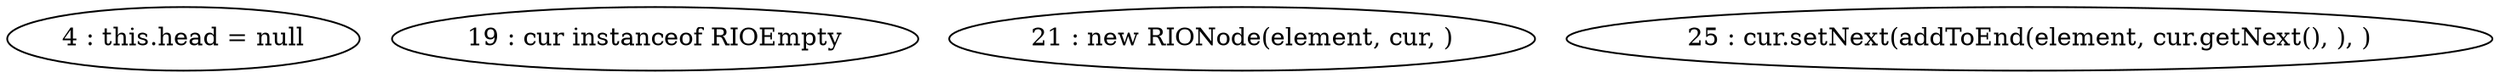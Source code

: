 digraph G {
"4 : this.head = null"
"19 : cur instanceof RIOEmpty"
"21 : new RIONode(element, cur, )"
"25 : cur.setNext(addToEnd(element, cur.getNext(), ), )"
}
